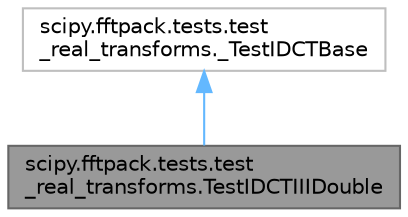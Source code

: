 digraph "scipy.fftpack.tests.test_real_transforms.TestIDCTIIIDouble"
{
 // LATEX_PDF_SIZE
  bgcolor="transparent";
  edge [fontname=Helvetica,fontsize=10,labelfontname=Helvetica,labelfontsize=10];
  node [fontname=Helvetica,fontsize=10,shape=box,height=0.2,width=0.4];
  Node1 [id="Node000001",label="scipy.fftpack.tests.test\l_real_transforms.TestIDCTIIIDouble",height=0.2,width=0.4,color="gray40", fillcolor="grey60", style="filled", fontcolor="black",tooltip=" "];
  Node2 -> Node1 [id="edge1_Node000001_Node000002",dir="back",color="steelblue1",style="solid",tooltip=" "];
  Node2 [id="Node000002",label="scipy.fftpack.tests.test\l_real_transforms._TestIDCTBase",height=0.2,width=0.4,color="grey75", fillcolor="white", style="filled",URL="$de/d86/classscipy_1_1fftpack_1_1tests_1_1test__real__transforms_1_1__TestIDCTBase.html",tooltip=" "];
}
